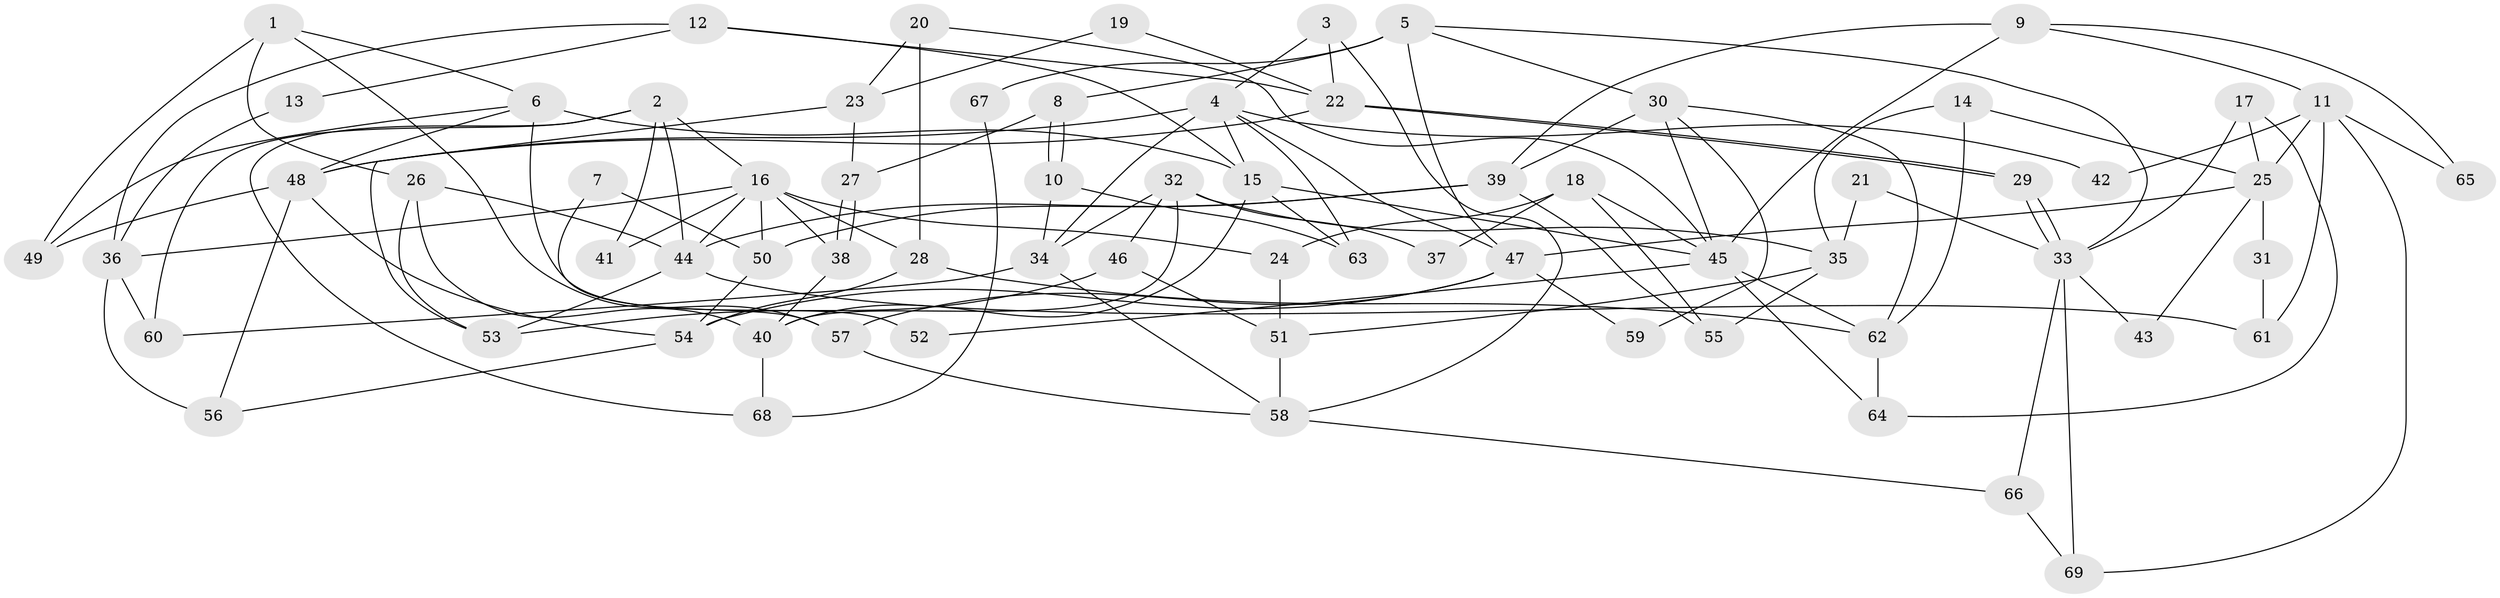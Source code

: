 // coarse degree distribution, {4: 0.23255813953488372, 6: 0.13953488372093023, 9: 0.046511627906976744, 5: 0.09302325581395349, 2: 0.20930232558139536, 3: 0.13953488372093023, 10: 0.023255813953488372, 7: 0.046511627906976744, 8: 0.06976744186046512}
// Generated by graph-tools (version 1.1) at 2025/23/03/03/25 07:23:59]
// undirected, 69 vertices, 138 edges
graph export_dot {
graph [start="1"]
  node [color=gray90,style=filled];
  1;
  2;
  3;
  4;
  5;
  6;
  7;
  8;
  9;
  10;
  11;
  12;
  13;
  14;
  15;
  16;
  17;
  18;
  19;
  20;
  21;
  22;
  23;
  24;
  25;
  26;
  27;
  28;
  29;
  30;
  31;
  32;
  33;
  34;
  35;
  36;
  37;
  38;
  39;
  40;
  41;
  42;
  43;
  44;
  45;
  46;
  47;
  48;
  49;
  50;
  51;
  52;
  53;
  54;
  55;
  56;
  57;
  58;
  59;
  60;
  61;
  62;
  63;
  64;
  65;
  66;
  67;
  68;
  69;
  1 -- 49;
  1 -- 26;
  1 -- 6;
  1 -- 57;
  2 -- 16;
  2 -- 60;
  2 -- 41;
  2 -- 44;
  2 -- 68;
  3 -- 22;
  3 -- 58;
  3 -- 4;
  4 -- 15;
  4 -- 34;
  4 -- 42;
  4 -- 47;
  4 -- 48;
  4 -- 63;
  5 -- 33;
  5 -- 30;
  5 -- 8;
  5 -- 47;
  5 -- 67;
  6 -- 48;
  6 -- 15;
  6 -- 49;
  6 -- 52;
  7 -- 57;
  7 -- 50;
  8 -- 10;
  8 -- 10;
  8 -- 27;
  9 -- 39;
  9 -- 45;
  9 -- 11;
  9 -- 65;
  10 -- 63;
  10 -- 34;
  11 -- 25;
  11 -- 42;
  11 -- 61;
  11 -- 65;
  11 -- 69;
  12 -- 22;
  12 -- 36;
  12 -- 13;
  12 -- 15;
  13 -- 36;
  14 -- 35;
  14 -- 25;
  14 -- 62;
  15 -- 40;
  15 -- 45;
  15 -- 63;
  16 -- 50;
  16 -- 44;
  16 -- 24;
  16 -- 28;
  16 -- 36;
  16 -- 38;
  16 -- 41;
  17 -- 64;
  17 -- 33;
  17 -- 25;
  18 -- 55;
  18 -- 45;
  18 -- 24;
  18 -- 37;
  19 -- 22;
  19 -- 23;
  20 -- 23;
  20 -- 28;
  20 -- 45;
  21 -- 35;
  21 -- 33;
  22 -- 48;
  22 -- 29;
  22 -- 29;
  23 -- 53;
  23 -- 27;
  24 -- 51;
  25 -- 47;
  25 -- 31;
  25 -- 43;
  26 -- 53;
  26 -- 40;
  26 -- 44;
  27 -- 38;
  27 -- 38;
  28 -- 62;
  28 -- 54;
  29 -- 33;
  29 -- 33;
  30 -- 45;
  30 -- 62;
  30 -- 39;
  30 -- 59;
  31 -- 61;
  32 -- 40;
  32 -- 34;
  32 -- 35;
  32 -- 37;
  32 -- 46;
  33 -- 69;
  33 -- 43;
  33 -- 66;
  34 -- 58;
  34 -- 60;
  35 -- 51;
  35 -- 55;
  36 -- 56;
  36 -- 60;
  38 -- 40;
  39 -- 44;
  39 -- 50;
  39 -- 55;
  40 -- 68;
  44 -- 53;
  44 -- 61;
  45 -- 52;
  45 -- 62;
  45 -- 64;
  46 -- 51;
  46 -- 53;
  47 -- 54;
  47 -- 57;
  47 -- 59;
  48 -- 54;
  48 -- 49;
  48 -- 56;
  50 -- 54;
  51 -- 58;
  54 -- 56;
  57 -- 58;
  58 -- 66;
  62 -- 64;
  66 -- 69;
  67 -- 68;
}
